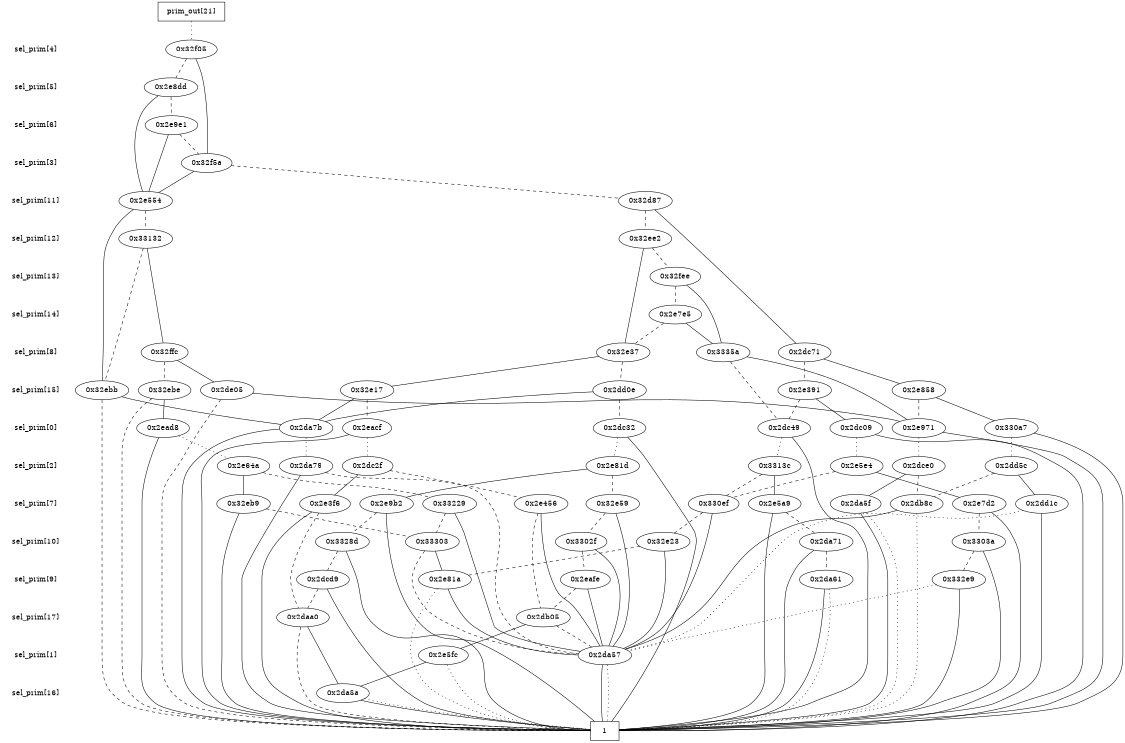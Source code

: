 digraph "DD" {
size = "7.5,10"
center = true;
edge [dir = none];
{ node [shape = plaintext];
  edge [style = invis];
  "CONST NODES" [style = invis];
" sel_prim[4] " -> " sel_prim[5] " -> " sel_prim[6] " -> " sel_prim[3] " -> " sel_prim[11] " -> " sel_prim[12] " -> " sel_prim[13] " -> " sel_prim[14] " -> " sel_prim[8] " -> " sel_prim[15] " -> " sel_prim[0] " -> " sel_prim[2] " -> " sel_prim[7] " -> " sel_prim[10] " -> " sel_prim[9] " -> " sel_prim[17] " -> " sel_prim[1] " -> " sel_prim[16] " -> "CONST NODES"; 
}
{ rank = same; node [shape = box]; edge [style = invis];
"  prim_out[21]  "; }
{ rank = same; " sel_prim[4] ";
"0x32f05";
}
{ rank = same; " sel_prim[5] ";
"0x2e8dd";
}
{ rank = same; " sel_prim[6] ";
"0x2e9e1";
}
{ rank = same; " sel_prim[3] ";
"0x32f5a";
}
{ rank = same; " sel_prim[11] ";
"0x32d87";
"0x2e554";
}
{ rank = same; " sel_prim[12] ";
"0x32ee2";
"0x33132";
}
{ rank = same; " sel_prim[13] ";
"0x32fee";
}
{ rank = same; " sel_prim[14] ";
"0x2e7e5";
}
{ rank = same; " sel_prim[8] ";
"0x3335a";
"0x32ffc";
"0x2dc71";
"0x32e37";
}
{ rank = same; " sel_prim[15] ";
"0x2de05";
"0x32e17";
"0x2e391";
"0x32ebb";
"0x32ebe";
"0x2dd0e";
"0x2e858";
}
{ rank = same; " sel_prim[0] ";
"0x2dc49";
"0x2dc09";
"0x2dc32";
"0x330a7";
"0x2e971";
"0x2eacf";
"0x2ead8";
"0x2da7b";
}
{ rank = same; " sel_prim[2] ";
"0x2e64a";
"0x2dce0";
"0x2da79";
"0x3313c";
"0x2dd5c";
"0x2dc2f";
"0x2e5e4";
"0x2e81d";
}
{ rank = same; " sel_prim[7] ";
"0x2e7d2";
"0x2db8c";
"0x33229";
"0x330ef";
"0x2da5f";
"0x32eb9";
"0x2dd1c";
"0x2e9b2";
"0x2e3f6";
"0x32e59";
"0x2e5a9";
"0x2e456";
}
{ rank = same; " sel_prim[10] ";
"0x32e23";
"0x33303";
"0x2da71";
"0x3328d";
"0x3302f";
"0x3303a";
}
{ rank = same; " sel_prim[9] ";
"0x2e81a";
"0x2da61";
"0x332e9";
"0x2dcd9";
"0x2eafe";
}
{ rank = same; " sel_prim[17] ";
"0x2daa0";
"0x2db05";
}
{ rank = same; " sel_prim[1] ";
"0x2da57";
"0x2e5fc";
}
{ rank = same; " sel_prim[16] ";
"0x2da5a";
}
{ rank = same; "CONST NODES";
{ node [shape = box]; "0x2da52";
}
}
"  prim_out[21]  " -> "0x32f05" [style = dotted];
"0x32f05" -> "0x32f5a";
"0x32f05" -> "0x2e8dd" [style = dashed];
"0x2e8dd" -> "0x2e554";
"0x2e8dd" -> "0x2e9e1" [style = dashed];
"0x2e9e1" -> "0x2e554";
"0x2e9e1" -> "0x32f5a" [style = dashed];
"0x32f5a" -> "0x2e554";
"0x32f5a" -> "0x32d87" [style = dashed];
"0x32d87" -> "0x2dc71";
"0x32d87" -> "0x32ee2" [style = dashed];
"0x2e554" -> "0x32ebb";
"0x2e554" -> "0x33132" [style = dashed];
"0x32ee2" -> "0x32e37";
"0x32ee2" -> "0x32fee" [style = dashed];
"0x33132" -> "0x32ffc";
"0x33132" -> "0x32ebb" [style = dashed];
"0x32fee" -> "0x3335a";
"0x32fee" -> "0x2e7e5" [style = dashed];
"0x2e7e5" -> "0x3335a";
"0x2e7e5" -> "0x32e37" [style = dashed];
"0x3335a" -> "0x2e971";
"0x3335a" -> "0x2dc49" [style = dashed];
"0x32ffc" -> "0x2de05";
"0x32ffc" -> "0x32ebe" [style = dashed];
"0x2dc71" -> "0x2e858";
"0x2dc71" -> "0x2e391" [style = dashed];
"0x32e37" -> "0x32e17";
"0x32e37" -> "0x2dd0e" [style = dashed];
"0x2de05" -> "0x2e971";
"0x2de05" -> "0x2da52" [style = dashed];
"0x32e17" -> "0x2da7b";
"0x32e17" -> "0x2eacf" [style = dashed];
"0x2e391" -> "0x2dc09";
"0x2e391" -> "0x2dc49" [style = dashed];
"0x32ebb" -> "0x2da7b";
"0x32ebb" -> "0x2da52" [style = dashed];
"0x32ebe" -> "0x2ead8";
"0x32ebe" -> "0x2da52" [style = dashed];
"0x2dd0e" -> "0x2da7b";
"0x2dd0e" -> "0x2dc32" [style = dashed];
"0x2e858" -> "0x330a7";
"0x2e858" -> "0x2e971" [style = dashed];
"0x2dc49" -> "0x2da52";
"0x2dc49" -> "0x3313c" [style = dotted];
"0x2dc09" -> "0x2da52";
"0x2dc09" -> "0x2e5e4" [style = dotted];
"0x2dc32" -> "0x2da52";
"0x2dc32" -> "0x2e81d" [style = dotted];
"0x330a7" -> "0x2da52";
"0x330a7" -> "0x2dd5c" [style = dotted];
"0x2e971" -> "0x2da52";
"0x2e971" -> "0x2dce0" [style = dotted];
"0x2eacf" -> "0x2da52";
"0x2eacf" -> "0x2dc2f" [style = dotted];
"0x2ead8" -> "0x2da52";
"0x2ead8" -> "0x2e64a" [style = dotted];
"0x2da7b" -> "0x2da52";
"0x2da7b" -> "0x2da79" [style = dotted];
"0x2e64a" -> "0x32eb9";
"0x2e64a" -> "0x33229" [style = dashed];
"0x2dce0" -> "0x2da5f";
"0x2dce0" -> "0x2db8c" [style = dashed];
"0x2da79" -> "0x2da52";
"0x2da79" -> "0x2da57" [style = dashed];
"0x3313c" -> "0x2e5a9";
"0x3313c" -> "0x330ef" [style = dashed];
"0x2dd5c" -> "0x2dd1c";
"0x2dd5c" -> "0x2db8c" [style = dashed];
"0x2dc2f" -> "0x2e3f6";
"0x2dc2f" -> "0x2e456" [style = dashed];
"0x2e5e4" -> "0x2e7d2";
"0x2e5e4" -> "0x330ef" [style = dashed];
"0x2e81d" -> "0x2e9b2";
"0x2e81d" -> "0x32e59" [style = dashed];
"0x2e7d2" -> "0x2da52";
"0x2e7d2" -> "0x3303a" [style = dashed];
"0x2db8c" -> "0x2da57";
"0x2db8c" -> "0x2da52" [style = dotted];
"0x33229" -> "0x2da57";
"0x33229" -> "0x33303" [style = dashed];
"0x330ef" -> "0x2da57";
"0x330ef" -> "0x32e23" [style = dashed];
"0x2da5f" -> "0x2da52";
"0x2da5f" -> "0x2da52" [style = dotted];
"0x32eb9" -> "0x2da52";
"0x32eb9" -> "0x33303" [style = dashed];
"0x2dd1c" -> "0x2da52";
"0x2dd1c" -> "0x2da57" [style = dotted];
"0x2e9b2" -> "0x2da52";
"0x2e9b2" -> "0x3328d" [style = dashed];
"0x2e3f6" -> "0x2da52";
"0x2e3f6" -> "0x2daa0" [style = dashed];
"0x32e59" -> "0x2da57";
"0x32e59" -> "0x3302f" [style = dashed];
"0x2e5a9" -> "0x2da52";
"0x2e5a9" -> "0x2da71" [style = dashed];
"0x2e456" -> "0x2da57";
"0x2e456" -> "0x2db05" [style = dashed];
"0x32e23" -> "0x2da57";
"0x32e23" -> "0x2e81a" [style = dashed];
"0x33303" -> "0x2e81a";
"0x33303" -> "0x2da57" [style = dashed];
"0x2da71" -> "0x2da52";
"0x2da71" -> "0x2da61" [style = dashed];
"0x3328d" -> "0x2da52";
"0x3328d" -> "0x2dcd9" [style = dashed];
"0x3302f" -> "0x2da57";
"0x3302f" -> "0x2eafe" [style = dashed];
"0x3303a" -> "0x2da52";
"0x3303a" -> "0x332e9" [style = dashed];
"0x2e81a" -> "0x2da57";
"0x2e81a" -> "0x2da52" [style = dotted];
"0x2da61" -> "0x2da52";
"0x2da61" -> "0x2da52" [style = dotted];
"0x332e9" -> "0x2da52";
"0x332e9" -> "0x2da57" [style = dotted];
"0x2dcd9" -> "0x2da52";
"0x2dcd9" -> "0x2daa0" [style = dashed];
"0x2eafe" -> "0x2da57";
"0x2eafe" -> "0x2db05" [style = dashed];
"0x2daa0" -> "0x2da5a";
"0x2daa0" -> "0x2da52" [style = dashed];
"0x2db05" -> "0x2e5fc";
"0x2db05" -> "0x2da57" [style = dashed];
"0x2da57" -> "0x2da52";
"0x2da57" -> "0x2da52" [style = dotted];
"0x2e5fc" -> "0x2da5a";
"0x2e5fc" -> "0x2da52" [style = dotted];
"0x2da5a" -> "0x2da52";
"0x2da5a" -> "0x2da52" [style = dotted];
"0x2da52" [label = "1"];
}
